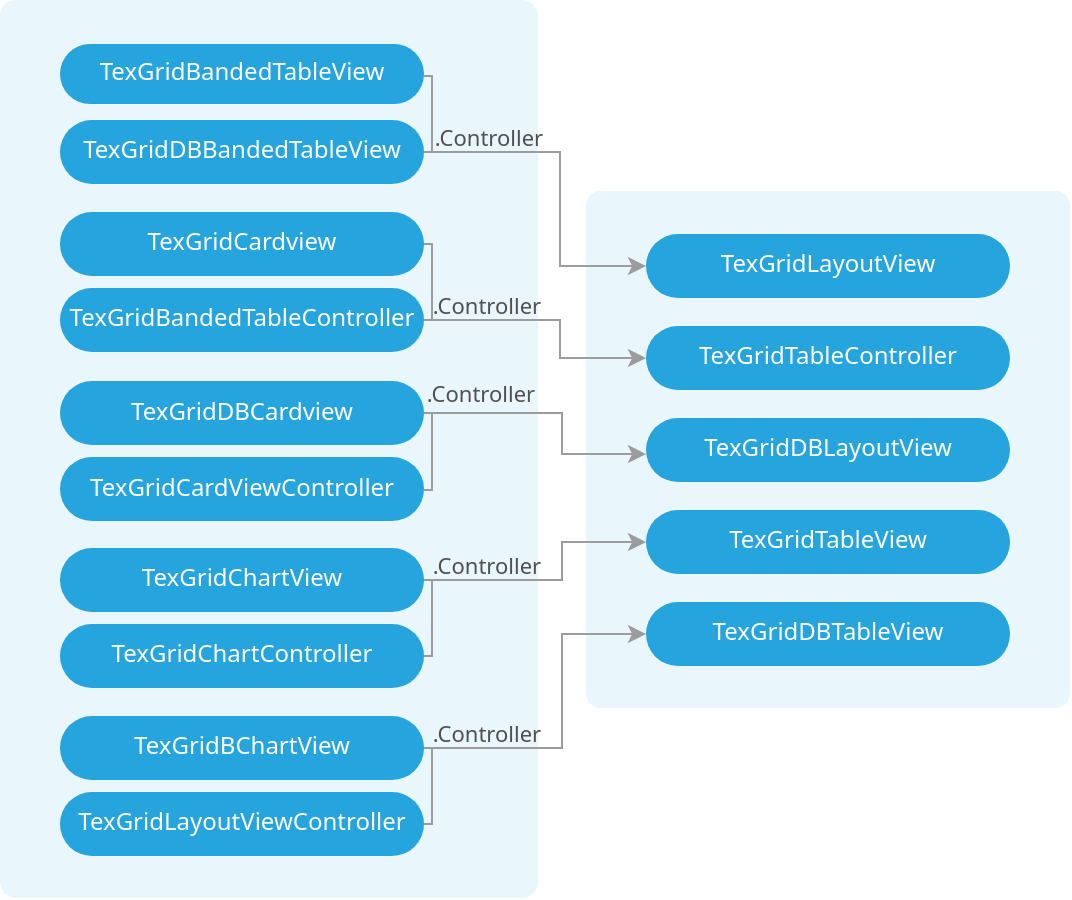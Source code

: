 <mxfile version="14.9.7" type="github"><diagram id="I7MKdZzmmeKfj5xwQfBJ" name="Page-1"><mxGraphModel dx="1843" dy="1004" grid="1" gridSize="10" guides="1" tooltips="1" connect="1" arrows="1" fold="1" page="1" pageScale="1" pageWidth="827" pageHeight="1169" math="0" shadow="0"><root><mxCell id="0"/><mxCell id="1" parent="0"/><mxCell id="ohtikwoHq0YXR6zxy7rr-46" value="" style="rounded=1;whiteSpace=wrap;html=1;fontFamily='Open Sans Condensed','HelveticaNeue-CondensedBold',Helvetica,'Arial Narrow',Calibri,Arial,'Lucida Grande',sans-serif;;fontSource=https%3A%2F%2Ffonts.googleapis.com%2Fcss%3Ffamily%3D'Open%2BSans%2BCondensed'%252C'HelveticaNeue-CondensedBold'%252CHelvetica%252C'Arial%2BNarrow'%252CCalibri%252CArial%252C'Lucida%2BGrande'%252Csans-serif%253B;fontColor=#FFFFFF;fillColor=#e9f6fc;gradientColor=none;strokeColor=none;arcSize=3;" vertex="1" parent="1"><mxGeometry width="269" height="449" as="geometry"/></mxCell><mxCell id="ohtikwoHq0YXR6zxy7rr-47" value="" style="rounded=1;whiteSpace=wrap;html=1;fontFamily='Open Sans Condensed','HelveticaNeue-CondensedBold',Helvetica,'Arial Narrow',Calibri,Arial,'Lucida Grande',sans-serif;;fontSource=https%3A%2F%2Ffonts.googleapis.com%2Fcss%3Ffamily%3D'Open%2BSans%2BCondensed'%252C'HelveticaNeue-CondensedBold'%252CHelvetica%252C'Arial%2BNarrow'%252CCalibri%252CArial%252C'Lucida%2BGrande'%252Csans-serif%253B;fontColor=#FFFFFF;fillColor=#e9f6fc;gradientColor=none;strokeColor=none;arcSize=3;" vertex="1" parent="1"><mxGeometry x="293" y="95.5" width="242" height="258.5" as="geometry"/></mxCell><mxCell id="ohtikwoHq0YXR6zxy7rr-52" style="edgeStyle=orthogonalEdgeStyle;rounded=0;orthogonalLoop=1;jettySize=auto;html=1;fontFamily='Open Sans Condensed','HelveticaNeue-CondensedBold',Helvetica,'Arial Narrow',Calibri,Arial,'Lucida Grande',sans-serif;;fontSource=https%3A%2F%2Ffonts.googleapis.com%2Fcss%3Ffamily%3D'Open%2BSans%2BCondensed'%252C'HelveticaNeue-CondensedBold'%252CHelvetica%252C'Arial%2BNarrow'%252CCalibri%252CArial%252C'Lucida%2BGrande'%252Csans-serif%253B;fontColor=#FFFFFF;endArrow=none;endFill=0;strokeColor=#9c9c9c;" edge="1" parent="1" source="ohtikwoHq0YXR6zxy7rr-20"><mxGeometry relative="1" as="geometry"><mxPoint x="215" y="76" as="targetPoint"/><Array as="points"><mxPoint x="216" y="38"/><mxPoint x="216" y="76"/></Array></mxGeometry></mxCell><mxCell id="ohtikwoHq0YXR6zxy7rr-20" value="TexGridBandedTableView" style="rounded=1;whiteSpace=wrap;html=1;fontFamily=&quot;Segoe UI&quot;,&quot;Helvetica Neue&quot;,Helvetica,Arial,sans-serif;fillColor=#26a4dd;strokeColor=none;fontColor=#FFFFFF;arcSize=50;spacingBottom=2;" vertex="1" parent="1"><mxGeometry x="30" y="22" width="182" height="30" as="geometry"/></mxCell><mxCell id="ohtikwoHq0YXR6zxy7rr-53" style="edgeStyle=orthogonalEdgeStyle;rounded=0;orthogonalLoop=1;jettySize=auto;html=1;entryX=0;entryY=0.5;entryDx=0;entryDy=0;fontFamily='Open Sans Condensed','HelveticaNeue-CondensedBold',Helvetica,'Arial Narrow',Calibri,Arial,'Lucida Grande',sans-serif;;fontSource=https%3A%2F%2Ffonts.googleapis.com%2Fcss%3Ffamily%3D'Open%2BSans%2BCondensed'%252C'HelveticaNeue-CondensedBold'%252CHelvetica%252C'Arial%2BNarrow'%252CCalibri%252CArial%252C'Lucida%2BGrande'%252Csans-serif%253B;fontColor=#FFFFFF;strokeColor=#9c9c9c;" edge="1" parent="1" source="ohtikwoHq0YXR6zxy7rr-25" target="ohtikwoHq0YXR6zxy7rr-34"><mxGeometry relative="1" as="geometry"><Array as="points"><mxPoint x="280" y="76"/><mxPoint x="280" y="133"/></Array></mxGeometry></mxCell><mxCell id="ohtikwoHq0YXR6zxy7rr-56" value=".Controller" style="edgeLabel;html=1;align=center;verticalAlign=middle;resizable=0;points=[];fontFamily=&quot;Segoe UI&quot;,&quot;Helvetica Neue&quot;,Helvetica,Arial,sans-serif;;labelBackgroundColor=none;fontColor=#505050;" vertex="1" connectable="0" parent="ohtikwoHq0YXR6zxy7rr-53"><mxGeometry x="-0.717" y="1" relative="1" as="geometry"><mxPoint x="8" y="-7" as="offset"/></mxGeometry></mxCell><mxCell id="ohtikwoHq0YXR6zxy7rr-25" value="TexGridDBBandedTableView" style="rounded=1;whiteSpace=wrap;html=1;fontFamily=&quot;Segoe UI&quot;,&quot;Helvetica Neue&quot;,Helvetica,Arial,sans-serif;fillColor=#26a4dd;strokeColor=none;fontColor=#FFFFFF;arcSize=50;spacingBottom=2;" vertex="1" parent="1"><mxGeometry x="30" y="60" width="182" height="32" as="geometry"/></mxCell><mxCell id="ohtikwoHq0YXR6zxy7rr-34" value="TexGridLayoutView" style="rounded=1;whiteSpace=wrap;html=1;fontFamily=&quot;Segoe UI&quot;,&quot;Helvetica Neue&quot;,Helvetica,Arial,sans-serif;fillColor=#26a4dd;strokeColor=none;fontColor=#FFFFFF;arcSize=50;spacingBottom=2;" vertex="1" parent="1"><mxGeometry x="323" y="117" width="182" height="32" as="geometry"/></mxCell><mxCell id="ohtikwoHq0YXR6zxy7rr-35" value="TexGridTableController" style="rounded=1;whiteSpace=wrap;html=1;fontFamily=&quot;Segoe UI&quot;,&quot;Helvetica Neue&quot;,Helvetica,Arial,sans-serif;fillColor=#26a4dd;strokeColor=none;fontColor=#FFFFFF;arcSize=50;spacingBottom=2;" vertex="1" parent="1"><mxGeometry x="323" y="163" width="182" height="32" as="geometry"/></mxCell><mxCell id="ohtikwoHq0YXR6zxy7rr-36" value="TexGridDBLayoutView" style="rounded=1;whiteSpace=wrap;html=1;fontFamily=&quot;Segoe UI&quot;,&quot;Helvetica Neue&quot;,Helvetica,Arial,sans-serif;fillColor=#26a4dd;strokeColor=none;fontColor=#FFFFFF;arcSize=50;spacingBottom=2;" vertex="1" parent="1"><mxGeometry x="323" y="209" width="182" height="32" as="geometry"/></mxCell><mxCell id="ohtikwoHq0YXR6zxy7rr-37" value="TexGridTableView" style="rounded=1;whiteSpace=wrap;html=1;fontFamily=&quot;Segoe UI&quot;,&quot;Helvetica Neue&quot;,Helvetica,Arial,sans-serif;fillColor=#26a4dd;strokeColor=none;fontColor=#FFFFFF;arcSize=50;spacingBottom=2;" vertex="1" parent="1"><mxGeometry x="323" y="255" width="182" height="32" as="geometry"/></mxCell><mxCell id="ohtikwoHq0YXR6zxy7rr-38" value="TexGridDBTableView" style="rounded=1;whiteSpace=wrap;html=1;fontFamily=&quot;Segoe UI&quot;,&quot;Helvetica Neue&quot;,Helvetica,Arial,sans-serif;fillColor=#26a4dd;strokeColor=none;fontColor=#FFFFFF;arcSize=50;spacingBottom=2;" vertex="1" parent="1"><mxGeometry x="323" y="301" width="182" height="32" as="geometry"/></mxCell><mxCell id="ohtikwoHq0YXR6zxy7rr-65" style="edgeStyle=orthogonalEdgeStyle;rounded=0;orthogonalLoop=1;jettySize=auto;html=1;entryX=0;entryY=0.5;entryDx=0;entryDy=0;fontFamily='Open Sans Condensed','HelveticaNeue-CondensedBold',Helvetica,'Arial Narrow',Calibri,Arial,'Lucida Grande',sans-serif;;fontSource=https%3A%2F%2Ffonts.googleapis.com%2Fcss%3Ffamily%3D'Open%2BSans%2BCondensed'%252C'HelveticaNeue-CondensedBold'%252CHelvetica%252C'Arial%2BNarrow'%252CCalibri%252CArial%252C'Lucida%2BGrande'%252Csans-serif%253B;fontColor=#FFFFFF;strokeColor=#9c9c9c;" edge="1" source="ohtikwoHq0YXR6zxy7rr-69" parent="1" target="ohtikwoHq0YXR6zxy7rr-35"><mxGeometry relative="1" as="geometry"><mxPoint x="323" y="217" as="targetPoint"/><Array as="points"><mxPoint x="280" y="160"/><mxPoint x="280" y="179"/></Array></mxGeometry></mxCell><mxCell id="ohtikwoHq0YXR6zxy7rr-66" value=".Controller" style="edgeLabel;html=1;align=center;verticalAlign=middle;resizable=0;points=[];fontFamily=&quot;Segoe UI&quot;,&quot;Helvetica Neue&quot;,Helvetica,Arial,sans-serif;;labelBackgroundColor=none;fontColor=#505050;" vertex="1" connectable="0" parent="ohtikwoHq0YXR6zxy7rr-65"><mxGeometry x="-0.717" y="1" relative="1" as="geometry"><mxPoint x="12" y="-7" as="offset"/></mxGeometry></mxCell><mxCell id="ohtikwoHq0YXR6zxy7rr-67" style="edgeStyle=orthogonalEdgeStyle;rounded=0;orthogonalLoop=1;jettySize=auto;html=1;fontFamily='Open Sans Condensed','HelveticaNeue-CondensedBold',Helvetica,'Arial Narrow',Calibri,Arial,'Lucida Grande',sans-serif;;fontSource=https%3A%2F%2Ffonts.googleapis.com%2Fcss%3Ffamily%3D'Open%2BSans%2BCondensed'%252C'HelveticaNeue-CondensedBold'%252CHelvetica%252C'Arial%2BNarrow'%252CCalibri%252CArial%252C'Lucida%2BGrande'%252Csans-serif%253B;fontColor=#FFFFFF;endArrow=none;endFill=0;strokeColor=#9c9c9c;" edge="1" source="ohtikwoHq0YXR6zxy7rr-68" parent="1"><mxGeometry relative="1" as="geometry"><mxPoint x="215" y="160" as="targetPoint"/><Array as="points"><mxPoint x="216" y="122"/><mxPoint x="216" y="160"/></Array></mxGeometry></mxCell><mxCell id="ohtikwoHq0YXR6zxy7rr-68" value="TexGridCardview" style="rounded=1;whiteSpace=wrap;html=1;fontFamily=&quot;Segoe UI&quot;,&quot;Helvetica Neue&quot;,Helvetica,Arial,sans-serif;fillColor=#26a4dd;strokeColor=none;fontColor=#FFFFFF;arcSize=50;spacingBottom=2;" vertex="1" parent="1"><mxGeometry x="30" y="106" width="182" height="32" as="geometry"/></mxCell><mxCell id="ohtikwoHq0YXR6zxy7rr-69" value="TexGridBandedTableController" style="rounded=1;whiteSpace=wrap;html=1;fontFamily=&quot;Segoe UI&quot;,&quot;Helvetica Neue&quot;,Helvetica,Arial,sans-serif;fillColor=#26a4dd;strokeColor=none;fontColor=#FFFFFF;arcSize=50;spacingBottom=2;" vertex="1" parent="1"><mxGeometry x="30" y="144" width="182" height="32" as="geometry"/></mxCell><mxCell id="ohtikwoHq0YXR6zxy7rr-71" value="TexGridCardViewController" style="rounded=1;whiteSpace=wrap;html=1;fontFamily=&quot;Segoe UI&quot;,&quot;Helvetica Neue&quot;,Helvetica,Arial,sans-serif;fillColor=#26a4dd;strokeColor=none;fontColor=#FFFFFF;arcSize=50;spacingBottom=2;" vertex="1" parent="1"><mxGeometry x="30" y="228.5" width="182" height="32" as="geometry"/></mxCell><mxCell id="ohtikwoHq0YXR6zxy7rr-76" style="edgeStyle=orthogonalEdgeStyle;rounded=0;orthogonalLoop=1;jettySize=auto;html=1;fontFamily=&quot;Segoe UI&quot;,&quot;Helvetica Neue&quot;,Helvetica,Arial,sans-serif;fontColor=#404040;endArrow=classic;endFill=1;strokeColor=#9c9c9c;" edge="1" parent="1" source="ohtikwoHq0YXR6zxy7rr-72" target="ohtikwoHq0YXR6zxy7rr-36"><mxGeometry relative="1" as="geometry"><mxPoint x="305" y="227" as="targetPoint"/><Array as="points"><mxPoint x="281" y="207"/><mxPoint x="281" y="227"/></Array></mxGeometry></mxCell><mxCell id="ohtikwoHq0YXR6zxy7rr-72" value="TexGridDBCardview" style="rounded=1;whiteSpace=wrap;html=1;fontFamily=&quot;Segoe UI&quot;,&quot;Helvetica Neue&quot;,Helvetica,Arial,sans-serif;fillColor=#26a4dd;strokeColor=none;fontColor=#FFFFFF;arcSize=50;spacingBottom=2;" vertex="1" parent="1"><mxGeometry x="30" y="190.5" width="182" height="32" as="geometry"/></mxCell><mxCell id="ohtikwoHq0YXR6zxy7rr-75" style="edgeStyle=orthogonalEdgeStyle;rounded=0;orthogonalLoop=1;jettySize=auto;html=1;fontFamily='Open Sans Condensed','HelveticaNeue-CondensedBold',Helvetica,'Arial Narrow',Calibri,Arial,'Lucida Grande',sans-serif;;fontSource=https%3A%2F%2Ffonts.googleapis.com%2Fcss%3Ffamily%3D'Open%2BSans%2BCondensed'%252C'HelveticaNeue-CondensedBold'%252CHelvetica%252C'Arial%2BNarrow'%252CCalibri%252CArial%252C'Lucida%2BGrande'%252Csans-serif%253B;fontColor=#FFFFFF;endArrow=none;endFill=0;strokeColor=#9c9c9c;" edge="1" source="ohtikwoHq0YXR6zxy7rr-72" parent="1" target="ohtikwoHq0YXR6zxy7rr-71"><mxGeometry relative="1" as="geometry"><mxPoint x="215" y="244.5" as="targetPoint"/><Array as="points"><mxPoint x="216" y="206"/><mxPoint x="216" y="245"/></Array></mxGeometry></mxCell><mxCell id="ohtikwoHq0YXR6zxy7rr-77" value=".Controller" style="edgeLabel;html=1;align=center;verticalAlign=middle;resizable=0;points=[];fontFamily=&quot;Segoe UI&quot;,&quot;Helvetica Neue&quot;,Helvetica,Arial,sans-serif;;labelBackgroundColor=none;fontColor=#505050;" vertex="1" connectable="0" parent="1"><mxGeometry x="243" y="198" as="geometry"><mxPoint x="-3" y="-2" as="offset"/></mxGeometry></mxCell><mxCell id="ohtikwoHq0YXR6zxy7rr-78" style="edgeStyle=orthogonalEdgeStyle;rounded=0;orthogonalLoop=1;jettySize=auto;html=1;fontFamily=&quot;Segoe UI&quot;,&quot;Helvetica Neue&quot;,Helvetica,Arial,sans-serif;fontColor=#404040;endArrow=classic;endFill=1;strokeColor=#9c9c9c;" edge="1" source="ohtikwoHq0YXR6zxy7rr-81" parent="1" target="ohtikwoHq0YXR6zxy7rr-37"><mxGeometry relative="1" as="geometry"><mxPoint x="323" y="310.5" as="targetPoint"/><Array as="points"><mxPoint x="281" y="290"/><mxPoint x="281" y="271"/></Array></mxGeometry></mxCell><mxCell id="ohtikwoHq0YXR6zxy7rr-79" style="edgeStyle=orthogonalEdgeStyle;rounded=0;orthogonalLoop=1;jettySize=auto;html=1;fontFamily='Open Sans Condensed','HelveticaNeue-CondensedBold',Helvetica,'Arial Narrow',Calibri,Arial,'Lucida Grande',sans-serif;;fontSource=https%3A%2F%2Ffonts.googleapis.com%2Fcss%3Ffamily%3D'Open%2BSans%2BCondensed'%252C'HelveticaNeue-CondensedBold'%252CHelvetica%252C'Arial%2BNarrow'%252CCalibri%252CArial%252C'Lucida%2BGrande'%252Csans-serif%253B;fontColor=#FFFFFF;endArrow=none;endFill=0;strokeColor=#9c9c9c;" edge="1" source="ohtikwoHq0YXR6zxy7rr-81" parent="1" target="ohtikwoHq0YXR6zxy7rr-82"><mxGeometry relative="1" as="geometry"><mxPoint x="215" y="328" as="targetPoint"/><Array as="points"><mxPoint x="216" y="290"/><mxPoint x="216" y="328"/></Array></mxGeometry></mxCell><mxCell id="ohtikwoHq0YXR6zxy7rr-80" value=".Controller" style="edgeLabel;html=1;align=center;verticalAlign=middle;resizable=0;points=[];fontFamily=&quot;Segoe UI&quot;,&quot;Helvetica Neue&quot;,Helvetica,Arial,sans-serif;;labelBackgroundColor=none;fontColor=#505050;" vertex="1" connectable="0" parent="1"><mxGeometry x="243" y="281.5" as="geometry"/></mxCell><mxCell id="ohtikwoHq0YXR6zxy7rr-81" value="TexGridChartView" style="rounded=1;whiteSpace=wrap;html=1;fontFamily=&quot;Segoe UI&quot;,&quot;Helvetica Neue&quot;,Helvetica,Arial,sans-serif;fillColor=#26a4dd;strokeColor=none;fontColor=#FFFFFF;arcSize=50;spacingBottom=2;" vertex="1" parent="1"><mxGeometry x="30" y="274" width="182" height="32" as="geometry"/></mxCell><mxCell id="ohtikwoHq0YXR6zxy7rr-82" value="TexGridChartController" style="rounded=1;whiteSpace=wrap;html=1;fontFamily=&quot;Segoe UI&quot;,&quot;Helvetica Neue&quot;,Helvetica,Arial,sans-serif;fillColor=#26a4dd;strokeColor=none;fontColor=#FFFFFF;arcSize=50;spacingBottom=2;" vertex="1" parent="1"><mxGeometry x="30" y="312" width="182" height="32" as="geometry"/></mxCell><mxCell id="ohtikwoHq0YXR6zxy7rr-83" style="edgeStyle=orthogonalEdgeStyle;rounded=0;orthogonalLoop=1;jettySize=auto;html=1;fontFamily=&quot;Segoe UI&quot;,&quot;Helvetica Neue&quot;,Helvetica,Arial,sans-serif;fontColor=#404040;endArrow=classic;endFill=1;strokeColor=#9c9c9c;" edge="1" source="ohtikwoHq0YXR6zxy7rr-87" parent="1" target="ohtikwoHq0YXR6zxy7rr-38"><mxGeometry relative="1" as="geometry"><mxPoint x="323" y="355" as="targetPoint"/><Array as="points"><mxPoint x="281" y="374"/><mxPoint x="281" y="317"/></Array></mxGeometry></mxCell><mxCell id="ohtikwoHq0YXR6zxy7rr-84" value=".Controller" style="edgeLabel;html=1;align=center;verticalAlign=middle;resizable=0;points=[];fontFamily=&quot;Segoe UI&quot;,&quot;Helvetica Neue&quot;,Helvetica,Arial,sans-serif;;labelBackgroundColor=none;fontColor=#505050;" vertex="1" connectable="0" parent="1"><mxGeometry x="243" y="365.5" as="geometry"/></mxCell><mxCell id="ohtikwoHq0YXR6zxy7rr-85" style="edgeStyle=orthogonalEdgeStyle;rounded=0;orthogonalLoop=1;jettySize=auto;html=1;fontFamily='Open Sans Condensed','HelveticaNeue-CondensedBold',Helvetica,'Arial Narrow',Calibri,Arial,'Lucida Grande',sans-serif;;fontSource=https%3A%2F%2Ffonts.googleapis.com%2Fcss%3Ffamily%3D'Open%2BSans%2BCondensed'%252C'HelveticaNeue-CondensedBold'%252CHelvetica%252C'Arial%2BNarrow'%252CCalibri%252CArial%252C'Lucida%2BGrande'%252Csans-serif%253B;fontColor=#FFFFFF;endArrow=none;endFill=0;strokeColor=#9c9c9c;" edge="1" source="ohtikwoHq0YXR6zxy7rr-87" parent="1" target="ohtikwoHq0YXR6zxy7rr-86"><mxGeometry relative="1" as="geometry"><mxPoint x="215" y="412" as="targetPoint"/><Array as="points"><mxPoint x="216" y="374"/><mxPoint x="216" y="412"/></Array></mxGeometry></mxCell><mxCell id="ohtikwoHq0YXR6zxy7rr-86" value="TexGridLayoutViewController" style="rounded=1;whiteSpace=wrap;html=1;fontFamily=&quot;Segoe UI&quot;,&quot;Helvetica Neue&quot;,Helvetica,Arial,sans-serif;fillColor=#26a4dd;strokeColor=none;fontColor=#FFFFFF;arcSize=50;spacingBottom=2;" vertex="1" parent="1"><mxGeometry x="30" y="396" width="182" height="32" as="geometry"/></mxCell><mxCell id="ohtikwoHq0YXR6zxy7rr-87" value="TexGridBChartView" style="rounded=1;whiteSpace=wrap;html=1;fontFamily=&quot;Segoe UI&quot;,&quot;Helvetica Neue&quot;,Helvetica,Arial,sans-serif;fillColor=#26a4dd;strokeColor=none;fontColor=#FFFFFF;arcSize=50;spacingBottom=2;" vertex="1" parent="1"><mxGeometry x="30" y="358" width="182" height="32" as="geometry"/></mxCell></root></mxGraphModel></diagram></mxfile>